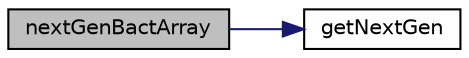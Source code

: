 digraph "nextGenBactArray"
{
  edge [fontname="Helvetica",fontsize="10",labelfontname="Helvetica",labelfontsize="10"];
  node [fontname="Helvetica",fontsize="10",shape=record];
  rankdir="LR";
  Node19 [label="nextGenBactArray",height=0.2,width=0.4,color="black", fillcolor="grey75", style="filled", fontcolor="black"];
  Node19 -> Node20 [color="midnightblue",fontsize="10",style="solid"];
  Node20 [label="getNextGen",height=0.2,width=0.4,color="black", fillcolor="white", style="filled",URL="$main_8cpp.html#a89cad519aea96ae3ebb48c6d59d050a4"];
}
